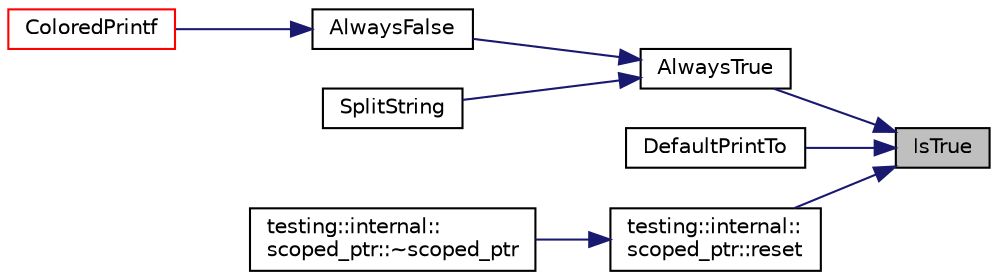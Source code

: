 digraph "IsTrue"
{
 // INTERACTIVE_SVG=YES
 // LATEX_PDF_SIZE
  bgcolor="transparent";
  edge [fontname="Helvetica",fontsize="10",labelfontname="Helvetica",labelfontsize="10"];
  node [fontname="Helvetica",fontsize="10",shape=record];
  rankdir="RL";
  Node1 [label="IsTrue",height=0.2,width=0.4,color="black", fillcolor="grey75", style="filled", fontcolor="black",tooltip=" "];
  Node1 -> Node2 [dir="back",color="midnightblue",fontsize="10",style="solid",fontname="Helvetica"];
  Node2 [label="AlwaysTrue",height=0.2,width=0.4,color="black",URL="$d0/da7/namespacetesting_1_1internal_af72a7a7eee6997f4ed9e18d9620a7b87.html#af72a7a7eee6997f4ed9e18d9620a7b87",tooltip=" "];
  Node2 -> Node3 [dir="back",color="midnightblue",fontsize="10",style="solid",fontname="Helvetica"];
  Node3 [label="AlwaysFalse",height=0.2,width=0.4,color="black",URL="$d0/da7/namespacetesting_1_1internal_a4b24c851ab13569b1b15b3d259b60d2e.html#a4b24c851ab13569b1b15b3d259b60d2e",tooltip=" "];
  Node3 -> Node4 [dir="back",color="midnightblue",fontsize="10",style="solid",fontname="Helvetica"];
  Node4 [label="ColoredPrintf",height=0.2,width=0.4,color="red",URL="$d0/da7/namespacetesting_1_1internal_adef3055706176001364e54eb73a87e31.html#adef3055706176001364e54eb73a87e31",tooltip=" "];
  Node2 -> Node24 [dir="back",color="midnightblue",fontsize="10",style="solid",fontname="Helvetica"];
  Node24 [label="SplitString",height=0.2,width=0.4,color="black",URL="$d0/da7/namespacetesting_1_1internal_a8eb8eddf760375a490e007b20777ec56.html#a8eb8eddf760375a490e007b20777ec56",tooltip=" "];
  Node1 -> Node25 [dir="back",color="midnightblue",fontsize="10",style="solid",fontname="Helvetica"];
  Node25 [label="DefaultPrintTo",height=0.2,width=0.4,color="black",URL="$d0/da7/namespacetesting_1_1internal_affa1f94e3ba8db8b964553c2871bf339.html#affa1f94e3ba8db8b964553c2871bf339",tooltip=" "];
  Node1 -> Node26 [dir="back",color="midnightblue",fontsize="10",style="solid",fontname="Helvetica"];
  Node26 [label="testing::internal::\lscoped_ptr::reset",height=0.2,width=0.4,color="black",URL="$de/d6a/classtesting_1_1internal_1_1scoped__ptr_a6f757964907a3225b09ce2c9c4e014c8.html#a6f757964907a3225b09ce2c9c4e014c8",tooltip=" "];
  Node26 -> Node27 [dir="back",color="midnightblue",fontsize="10",style="solid",fontname="Helvetica"];
  Node27 [label="testing::internal::\lscoped_ptr::~scoped_ptr",height=0.2,width=0.4,color="black",URL="$de/d6a/classtesting_1_1internal_1_1scoped__ptr_a549881804d773d66e96293a5d4551edb.html#a549881804d773d66e96293a5d4551edb",tooltip=" "];
}
